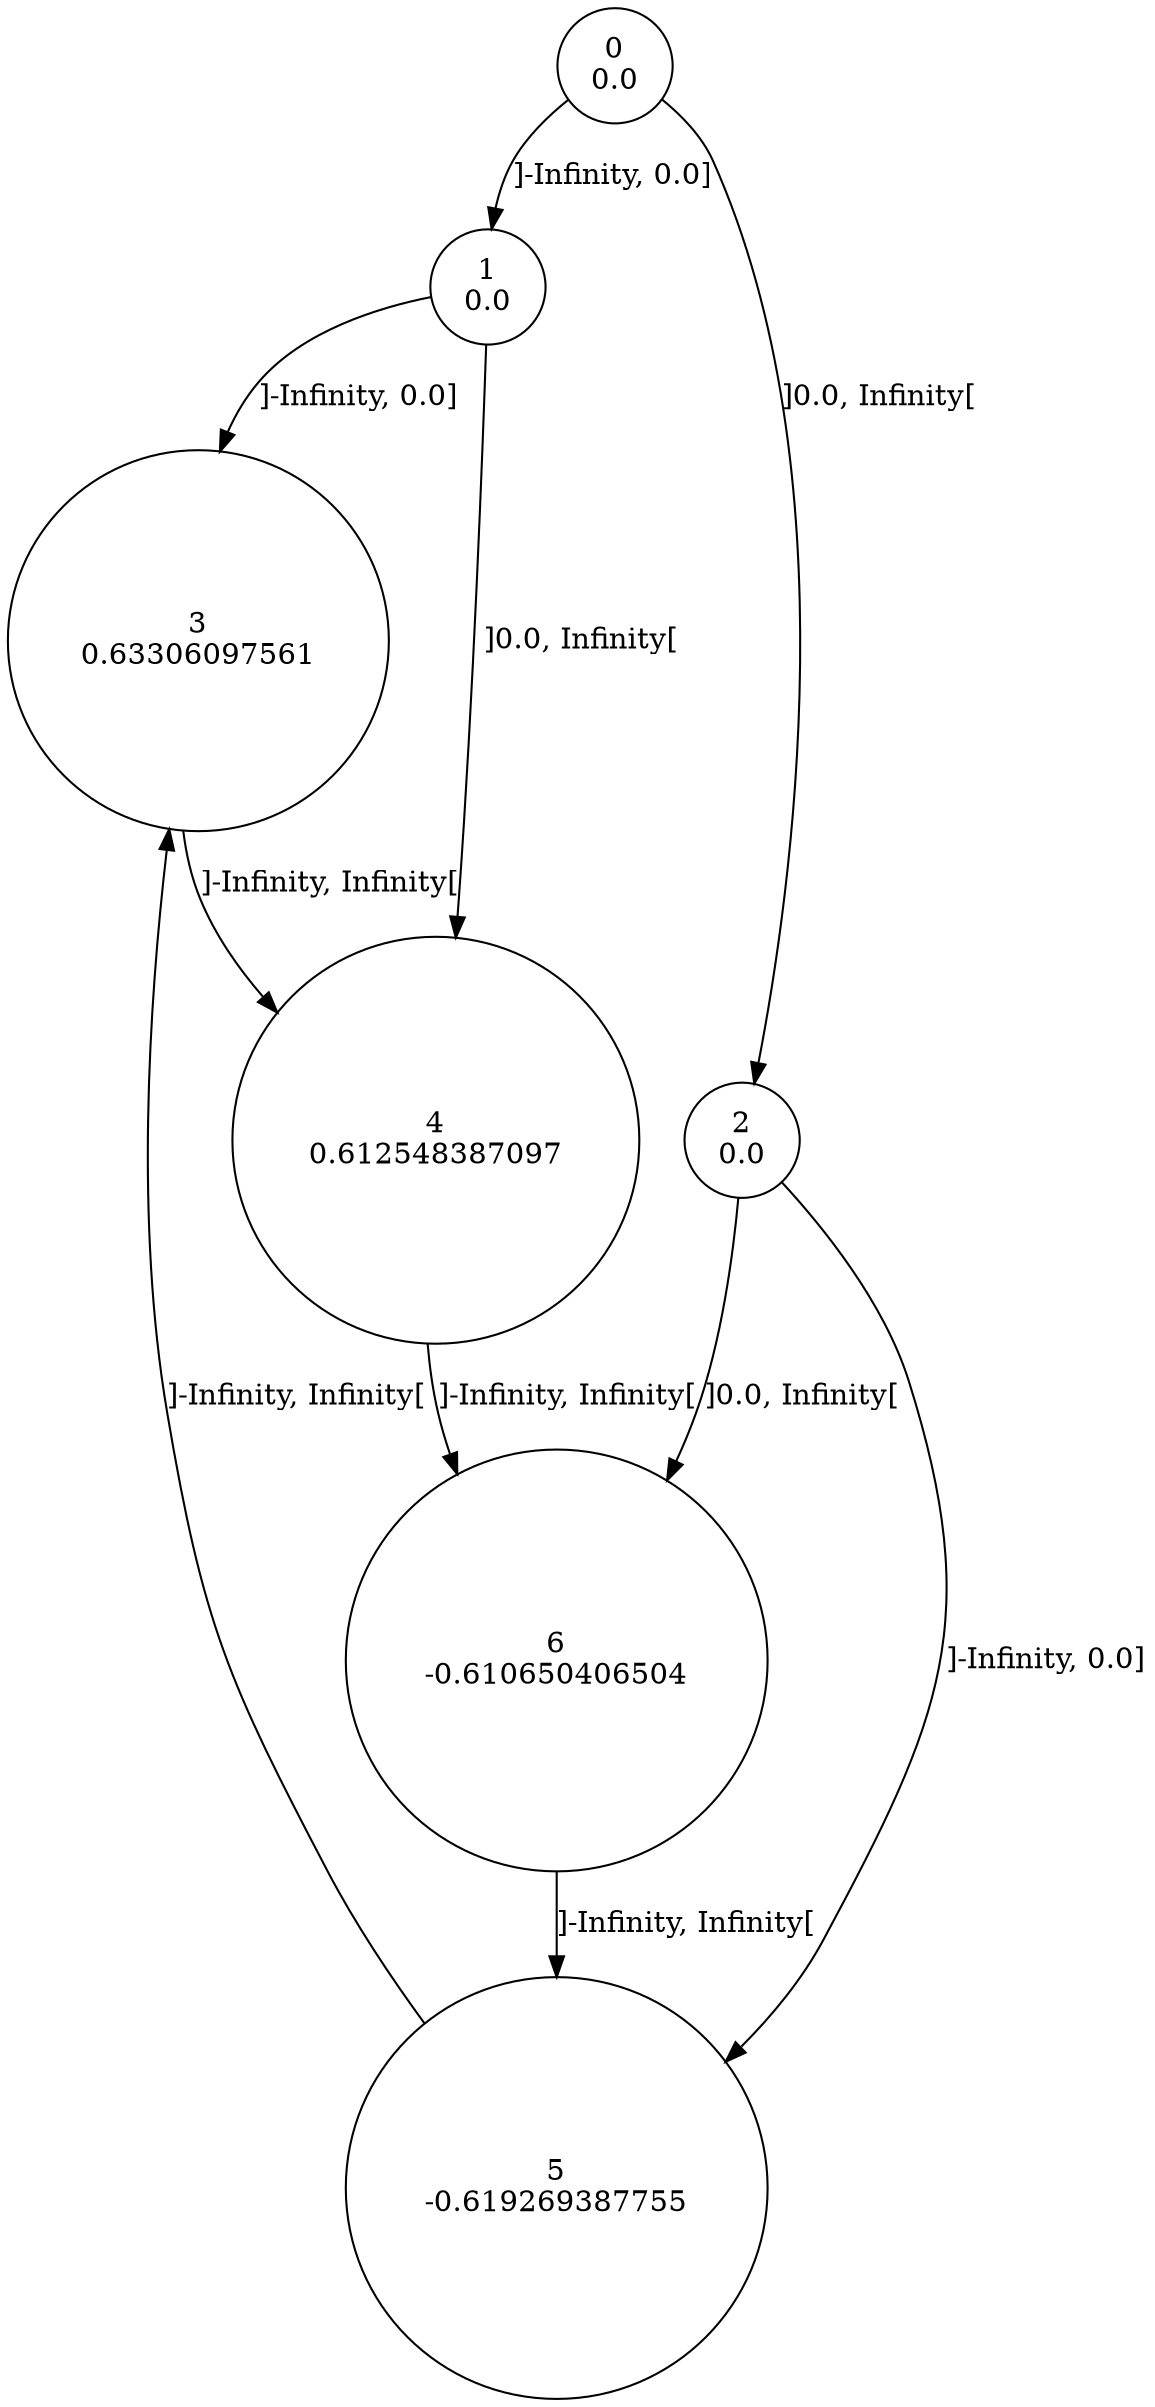 digraph a {
0 [shape=circle, label="0\n0.0"];
	0 -> 1 [label="]-Infinity, 0.0]"];
	0 -> 2 [label="]0.0, Infinity["];
1 [shape=circle, label="1\n0.0"];
	1 -> 3 [label="]-Infinity, 0.0]"];
	1 -> 4 [label="]0.0, Infinity["];
2 [shape=circle, label="2\n0.0"];
	2 -> 5 [label="]-Infinity, 0.0]"];
	2 -> 6 [label="]0.0, Infinity["];
3 [shape=circle, label="3\n0.63306097561"];
	3 -> 4 [label="]-Infinity, Infinity["];
4 [shape=circle, label="4\n0.612548387097"];
	4 -> 6 [label="]-Infinity, Infinity["];
5 [shape=circle, label="5\n-0.619269387755"];
	5 -> 3 [label="]-Infinity, Infinity["];
6 [shape=circle, label="6\n-0.610650406504"];
	6 -> 5 [label="]-Infinity, Infinity["];
}